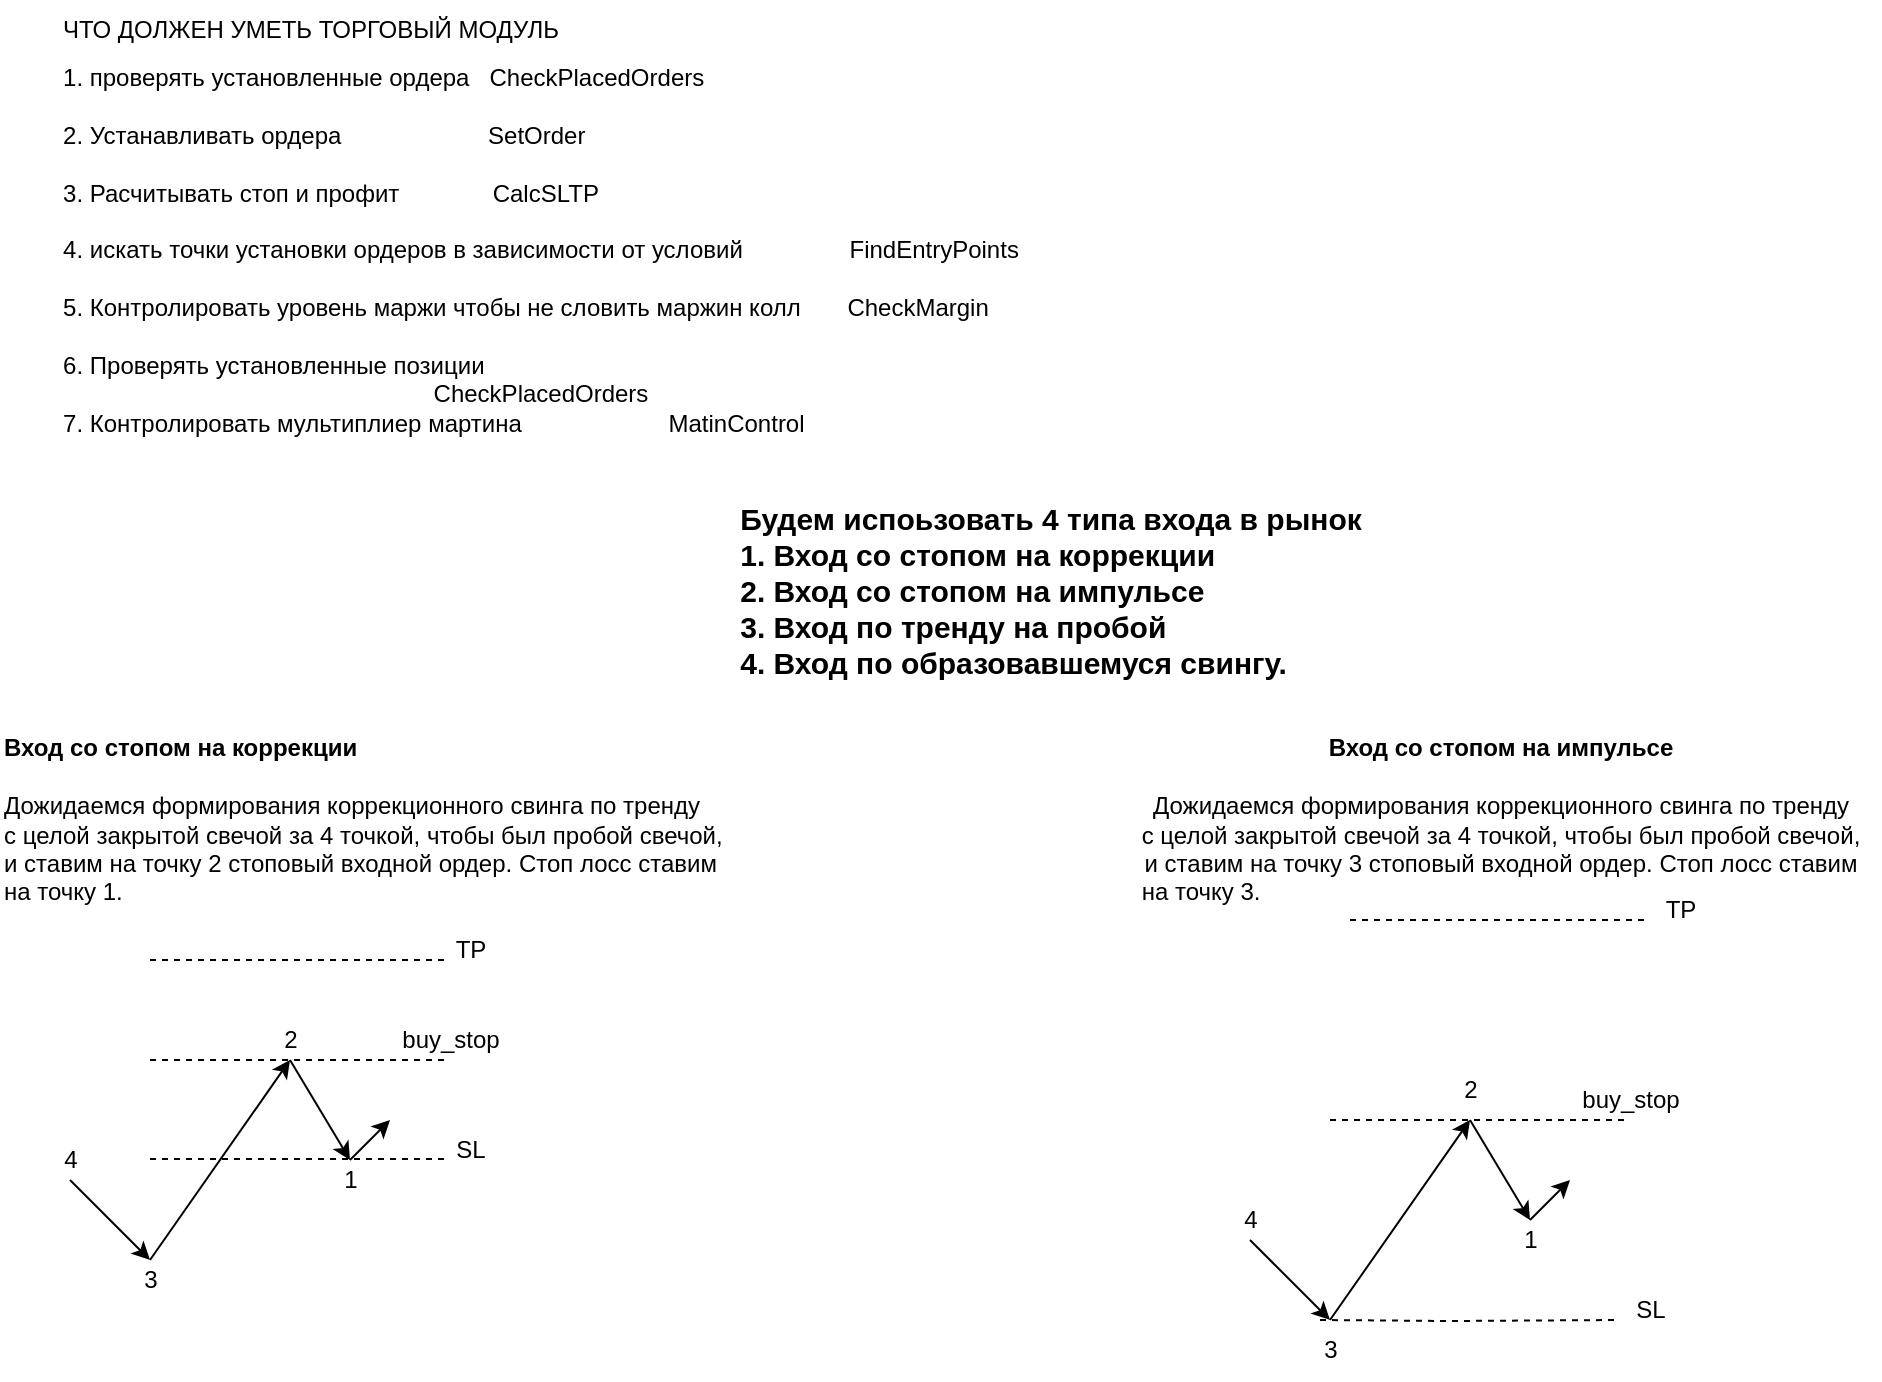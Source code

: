 <mxfile version="20.3.0" type="device"><diagram id="lNtQHk2m-TnNsp6rd72B" name="Page-1"><mxGraphModel dx="1422" dy="865" grid="1" gridSize="10" guides="1" tooltips="1" connect="1" arrows="1" fold="1" page="1" pageScale="1" pageWidth="1169" pageHeight="1654" math="0" shadow="0"><root><mxCell id="0"/><mxCell id="1" parent="0"/><mxCell id="7cWtniM6IjrWt-FYpDMh-1" value="&lt;div style=&quot;text-align: justify;&quot;&gt;&lt;span style=&quot;background-color: initial;&quot;&gt;1. проверять установленные ордера&amp;nbsp; &amp;nbsp;CheckPlacedOrders&lt;/span&gt;&lt;/div&gt;&lt;div style=&quot;text-align: justify;&quot;&gt;&lt;span style=&quot;background-color: initial;&quot;&gt;&lt;br&gt;&lt;/span&gt;&lt;/div&gt;&lt;div style=&quot;text-align: justify;&quot;&gt;&lt;span style=&quot;background-color: initial;&quot;&gt;2. Устанавливать ордера&amp;nbsp; &amp;nbsp; &amp;nbsp; &amp;nbsp; &amp;nbsp; &amp;nbsp; &amp;nbsp; &amp;nbsp; &amp;nbsp; &amp;nbsp; &amp;nbsp; SetOrder&lt;/span&gt;&lt;/div&gt;&lt;div style=&quot;text-align: justify;&quot;&gt;&lt;span style=&quot;background-color: initial;&quot;&gt;&lt;br&gt;&lt;/span&gt;&lt;/div&gt;&lt;div style=&quot;text-align: justify;&quot;&gt;&lt;span style=&quot;background-color: initial;&quot;&gt;3. Расчитывать стоп и профит&amp;nbsp; &amp;nbsp; &amp;nbsp; &amp;nbsp; &amp;nbsp; &amp;nbsp; &amp;nbsp; CalcSLTP&lt;/span&gt;&lt;/div&gt;&lt;div style=&quot;text-align: justify;&quot;&gt;&lt;span style=&quot;background-color: initial;&quot;&gt;&lt;br&gt;&lt;/span&gt;&lt;/div&gt;&lt;div style=&quot;text-align: justify;&quot;&gt;&lt;span style=&quot;background-color: initial;&quot;&gt;4. искать точки установки ордеров в зависимости от условий&amp;nbsp; &amp;nbsp; &amp;nbsp; &amp;nbsp; &amp;nbsp; &amp;nbsp; &amp;nbsp; &amp;nbsp; FindEntryPoints&lt;/span&gt;&lt;/div&gt;&lt;div style=&quot;text-align: justify;&quot;&gt;&lt;span style=&quot;background-color: initial;&quot;&gt;&lt;br&gt;&lt;/span&gt;&lt;/div&gt;&lt;div style=&quot;text-align: justify;&quot;&gt;&lt;span style=&quot;background-color: initial;&quot;&gt;5. Контролировать уровень маржи чтобы не словить маржин колл&amp;nbsp; &amp;nbsp; &amp;nbsp; &amp;nbsp;CheckMargin&lt;/span&gt;&lt;/div&gt;&lt;div style=&quot;text-align: justify;&quot;&gt;&lt;span style=&quot;background-color: initial;&quot;&gt;&lt;br&gt;&lt;/span&gt;&lt;/div&gt;&lt;div style=&quot;text-align: justify;&quot;&gt;&lt;span style=&quot;background-color: initial;&quot;&gt;6. Проверять установленные позиции&amp;nbsp; &amp;nbsp; &amp;nbsp; &amp;nbsp; &amp;nbsp; &amp;nbsp; &amp;nbsp; &amp;nbsp; &amp;nbsp; &amp;nbsp; &amp;nbsp; &amp;nbsp; &amp;nbsp; &amp;nbsp; &amp;nbsp; &amp;nbsp; &amp;nbsp; &amp;nbsp; &amp;nbsp; &amp;nbsp; &amp;nbsp; &amp;nbsp; &amp;nbsp; &amp;nbsp; &amp;nbsp; &amp;nbsp; &amp;nbsp; &amp;nbsp; &amp;nbsp; &amp;nbsp; &amp;nbsp; &amp;nbsp; &amp;nbsp; &amp;nbsp; &amp;nbsp;&amp;nbsp;&lt;/span&gt;&lt;/div&gt;&lt;span style=&quot;text-align: justify;&quot;&gt;CheckPlacedOrders&lt;br&gt;&lt;/span&gt;&lt;div style=&quot;text-align: justify;&quot;&gt;&lt;span style=&quot;background-color: initial;&quot;&gt;7. Контролировать мультиплиер мартина&amp;nbsp; &amp;nbsp; &amp;nbsp; &amp;nbsp; &amp;nbsp; &amp;nbsp; &amp;nbsp; &amp;nbsp; &amp;nbsp; &amp;nbsp; &amp;nbsp; MatinControl&lt;/span&gt;&lt;/div&gt;" style="text;html=1;align=center;verticalAlign=middle;resizable=0;points=[];autosize=1;strokeColor=none;fillColor=none;" parent="1" vertex="1"><mxGeometry x="40" y="75" width="500" height="200" as="geometry"/></mxCell><mxCell id="7cWtniM6IjrWt-FYpDMh-4" value="ЧТО ДОЛЖЕН УМЕТЬ ТОРГОВЫЙ МОДУЛЬ" style="text;html=1;align=center;verticalAlign=middle;resizable=0;points=[];autosize=1;strokeColor=none;fillColor=none;" parent="1" vertex="1"><mxGeometry x="40" y="50" width="270" height="30" as="geometry"/></mxCell><mxCell id="M6HAwskS6RdRtjqbSNsx-1" value="&lt;div style=&quot;text-align: justify; font-size: 15px;&quot;&gt;&lt;span style=&quot;background-color: initial; font-size: 15px;&quot;&gt;Будем испоьзовать 4 типа входа в рынок&lt;/span&gt;&lt;/div&gt;&lt;div style=&quot;text-align: justify; font-size: 15px;&quot;&gt;&lt;span style=&quot;background-color: initial; font-size: 15px;&quot;&gt;1. Вход со стопом на коррекции&lt;/span&gt;&lt;/div&gt;&lt;div style=&quot;text-align: justify; font-size: 15px;&quot;&gt;&lt;span style=&quot;background-color: initial; font-size: 15px;&quot;&gt;2. Вход со стопом на импульсе&lt;/span&gt;&lt;/div&gt;&lt;div style=&quot;text-align: justify; font-size: 15px;&quot;&gt;&lt;span style=&quot;background-color: initial; font-size: 15px;&quot;&gt;3. Вход по тренду на пробой&lt;/span&gt;&lt;/div&gt;&lt;div style=&quot;text-align: justify; font-size: 15px;&quot;&gt;&lt;span style=&quot;background-color: initial; font-size: 15px;&quot;&gt;4. Вход по образовавшемуся свингу.&lt;/span&gt;&lt;/div&gt;" style="text;html=1;align=center;verticalAlign=middle;resizable=0;points=[];autosize=1;strokeColor=none;fillColor=none;fontSize=15;fontStyle=1" vertex="1" parent="1"><mxGeometry x="380" y="295" width="330" height="100" as="geometry"/></mxCell><mxCell id="M6HAwskS6RdRtjqbSNsx-2" value="&lt;b&gt;Вход со стопом на коррекции&lt;br&gt;&lt;/b&gt;&lt;br&gt;Дожидаемся формирования коррекционного свинга по тренду&lt;br&gt;с целой закрытой свечой за 4 точкой, чтобы был пробой свечой,&lt;br&gt;и ставим на точку 2 стоповый входной ордер. Стоп лосс ставим&lt;br&gt;на точку 1." style="text;html=1;align=left;verticalAlign=middle;resizable=0;points=[];autosize=1;strokeColor=none;fillColor=none;" vertex="1" parent="1"><mxGeometry x="20" y="410" width="380" height="100" as="geometry"/></mxCell><mxCell id="M6HAwskS6RdRtjqbSNsx-4" value="" style="endArrow=classic;html=1;rounded=0;" edge="1" parent="1"><mxGeometry width="50" height="50" relative="1" as="geometry"><mxPoint x="165" y="580" as="sourcePoint"/><mxPoint x="195" y="630" as="targetPoint"/></mxGeometry></mxCell><mxCell id="M6HAwskS6RdRtjqbSNsx-5" value="" style="endArrow=classic;html=1;rounded=0;" edge="1" parent="1"><mxGeometry width="50" height="50" relative="1" as="geometry"><mxPoint x="95" y="680" as="sourcePoint"/><mxPoint x="165" y="580" as="targetPoint"/></mxGeometry></mxCell><mxCell id="M6HAwskS6RdRtjqbSNsx-6" value="" style="endArrow=classic;html=1;rounded=0;" edge="1" parent="1"><mxGeometry width="50" height="50" relative="1" as="geometry"><mxPoint x="55" y="640" as="sourcePoint"/><mxPoint x="95" y="680" as="targetPoint"/></mxGeometry></mxCell><mxCell id="M6HAwskS6RdRtjqbSNsx-7" value="4" style="text;html=1;align=center;verticalAlign=middle;resizable=0;points=[];autosize=1;strokeColor=none;fillColor=none;" vertex="1" parent="1"><mxGeometry x="40" y="615" width="30" height="30" as="geometry"/></mxCell><mxCell id="M6HAwskS6RdRtjqbSNsx-8" value="3" style="text;html=1;align=center;verticalAlign=middle;resizable=0;points=[];autosize=1;strokeColor=none;fillColor=none;" vertex="1" parent="1"><mxGeometry x="80" y="675" width="30" height="30" as="geometry"/></mxCell><mxCell id="M6HAwskS6RdRtjqbSNsx-9" value="2" style="text;html=1;align=center;verticalAlign=middle;resizable=0;points=[];autosize=1;strokeColor=none;fillColor=none;" vertex="1" parent="1"><mxGeometry x="150" y="555" width="30" height="30" as="geometry"/></mxCell><mxCell id="M6HAwskS6RdRtjqbSNsx-10" value="1" style="text;html=1;align=center;verticalAlign=middle;resizable=0;points=[];autosize=1;strokeColor=none;fillColor=none;" vertex="1" parent="1"><mxGeometry x="180" y="625" width="30" height="30" as="geometry"/></mxCell><mxCell id="M6HAwskS6RdRtjqbSNsx-11" value="" style="endArrow=classic;html=1;rounded=0;" edge="1" parent="1"><mxGeometry width="50" height="50" relative="1" as="geometry"><mxPoint x="195" y="630" as="sourcePoint"/><mxPoint x="215" y="610" as="targetPoint"/></mxGeometry></mxCell><mxCell id="M6HAwskS6RdRtjqbSNsx-12" value="" style="endArrow=none;dashed=1;html=1;rounded=0;" edge="1" parent="1"><mxGeometry width="50" height="50" relative="1" as="geometry"><mxPoint x="95" y="580" as="sourcePoint"/><mxPoint x="245" y="580" as="targetPoint"/></mxGeometry></mxCell><mxCell id="M6HAwskS6RdRtjqbSNsx-13" value="buy_stop" style="text;html=1;align=center;verticalAlign=middle;resizable=0;points=[];autosize=1;strokeColor=none;fillColor=none;" vertex="1" parent="1"><mxGeometry x="210" y="555" width="70" height="30" as="geometry"/></mxCell><mxCell id="M6HAwskS6RdRtjqbSNsx-15" value="" style="endArrow=none;dashed=1;html=1;rounded=0;" edge="1" parent="1"><mxGeometry width="50" height="50" relative="1" as="geometry"><mxPoint x="95" y="629.5" as="sourcePoint"/><mxPoint x="245" y="629.5" as="targetPoint"/></mxGeometry></mxCell><mxCell id="M6HAwskS6RdRtjqbSNsx-17" value="SL" style="text;html=1;align=center;verticalAlign=middle;resizable=0;points=[];autosize=1;strokeColor=none;fillColor=none;" vertex="1" parent="1"><mxGeometry x="235" y="610" width="40" height="30" as="geometry"/></mxCell><mxCell id="M6HAwskS6RdRtjqbSNsx-20" value="" style="endArrow=none;dashed=1;html=1;rounded=0;" edge="1" parent="1"><mxGeometry width="50" height="50" relative="1" as="geometry"><mxPoint x="95" y="530" as="sourcePoint"/><mxPoint x="245" y="530" as="targetPoint"/></mxGeometry></mxCell><mxCell id="M6HAwskS6RdRtjqbSNsx-22" value="TP" style="text;html=1;align=center;verticalAlign=middle;resizable=0;points=[];autosize=1;strokeColor=none;fillColor=none;" vertex="1" parent="1"><mxGeometry x="235" y="510" width="40" height="30" as="geometry"/></mxCell><mxCell id="M6HAwskS6RdRtjqbSNsx-23" value="&lt;b style=&quot;text-align: left;&quot;&gt;Вход со стопом на импульсе&lt;br&gt;&lt;/b&gt;&lt;br style=&quot;text-align: left;&quot;&gt;&lt;span style=&quot;text-align: left;&quot;&gt;Дожидаемся формирования коррекционного свинга по тренду&lt;/span&gt;&lt;br style=&quot;text-align: left;&quot;&gt;&lt;span style=&quot;text-align: left;&quot;&gt;с целой закрытой свечой за 4 точкой, чтобы был пробой свечой,&lt;/span&gt;&lt;br style=&quot;text-align: left;&quot;&gt;&lt;span style=&quot;text-align: left;&quot;&gt;и ставим на точку 3 стоповый входной ордер. Стоп лосс ставим&lt;/span&gt;&lt;br style=&quot;text-align: left;&quot;&gt;&lt;div style=&quot;text-align: justify;&quot;&gt;&lt;span style=&quot;text-align: left; background-color: initial;&quot;&gt;на точку 3.&lt;/span&gt;&lt;/div&gt;" style="text;html=1;align=center;verticalAlign=middle;resizable=0;points=[];autosize=1;strokeColor=none;fillColor=none;fontSize=12;" vertex="1" parent="1"><mxGeometry x="580" y="410" width="380" height="100" as="geometry"/></mxCell><mxCell id="M6HAwskS6RdRtjqbSNsx-24" value="" style="endArrow=classic;html=1;rounded=0;" edge="1" parent="1"><mxGeometry width="50" height="50" relative="1" as="geometry"><mxPoint x="755" y="610" as="sourcePoint"/><mxPoint x="785" y="660" as="targetPoint"/></mxGeometry></mxCell><mxCell id="M6HAwskS6RdRtjqbSNsx-25" value="" style="endArrow=classic;html=1;rounded=0;" edge="1" parent="1"><mxGeometry width="50" height="50" relative="1" as="geometry"><mxPoint x="685" y="710" as="sourcePoint"/><mxPoint x="755" y="610" as="targetPoint"/></mxGeometry></mxCell><mxCell id="M6HAwskS6RdRtjqbSNsx-26" value="" style="endArrow=classic;html=1;rounded=0;" edge="1" parent="1"><mxGeometry width="50" height="50" relative="1" as="geometry"><mxPoint x="645" y="670" as="sourcePoint"/><mxPoint x="685" y="710" as="targetPoint"/></mxGeometry></mxCell><mxCell id="M6HAwskS6RdRtjqbSNsx-27" value="4" style="text;html=1;align=center;verticalAlign=middle;resizable=0;points=[];autosize=1;strokeColor=none;fillColor=none;" vertex="1" parent="1"><mxGeometry x="630" y="645" width="30" height="30" as="geometry"/></mxCell><mxCell id="M6HAwskS6RdRtjqbSNsx-28" value="2" style="text;html=1;align=center;verticalAlign=middle;resizable=0;points=[];autosize=1;strokeColor=none;fillColor=none;" vertex="1" parent="1"><mxGeometry x="740" y="580" width="30" height="30" as="geometry"/></mxCell><mxCell id="M6HAwskS6RdRtjqbSNsx-29" value="1" style="text;html=1;align=center;verticalAlign=middle;resizable=0;points=[];autosize=1;strokeColor=none;fillColor=none;" vertex="1" parent="1"><mxGeometry x="770" y="655" width="30" height="30" as="geometry"/></mxCell><mxCell id="M6HAwskS6RdRtjqbSNsx-30" value="" style="endArrow=classic;html=1;rounded=0;" edge="1" parent="1"><mxGeometry width="50" height="50" relative="1" as="geometry"><mxPoint x="785" y="660" as="sourcePoint"/><mxPoint x="805" y="640" as="targetPoint"/></mxGeometry></mxCell><mxCell id="M6HAwskS6RdRtjqbSNsx-31" value="" style="endArrow=none;dashed=1;html=1;rounded=0;" edge="1" parent="1"><mxGeometry width="50" height="50" relative="1" as="geometry"><mxPoint x="685" y="610" as="sourcePoint"/><mxPoint x="835" y="610" as="targetPoint"/></mxGeometry></mxCell><mxCell id="M6HAwskS6RdRtjqbSNsx-32" value="buy_stop" style="text;html=1;align=center;verticalAlign=middle;resizable=0;points=[];autosize=1;strokeColor=none;fillColor=none;" vertex="1" parent="1"><mxGeometry x="800" y="585" width="70" height="30" as="geometry"/></mxCell><mxCell id="M6HAwskS6RdRtjqbSNsx-34" value="SL" style="text;html=1;align=center;verticalAlign=middle;resizable=0;points=[];autosize=1;strokeColor=none;fillColor=none;" vertex="1" parent="1"><mxGeometry x="825" y="690" width="40" height="30" as="geometry"/></mxCell><mxCell id="M6HAwskS6RdRtjqbSNsx-35" value="" style="endArrow=none;dashed=1;html=1;rounded=0;" edge="1" parent="1"><mxGeometry width="50" height="50" relative="1" as="geometry"><mxPoint x="695" y="510" as="sourcePoint"/><mxPoint x="845" y="510" as="targetPoint"/></mxGeometry></mxCell><mxCell id="M6HAwskS6RdRtjqbSNsx-36" value="3" style="text;html=1;align=center;verticalAlign=middle;resizable=0;points=[];autosize=1;strokeColor=none;fillColor=none;" vertex="1" parent="1"><mxGeometry x="670" y="710" width="30" height="30" as="geometry"/></mxCell><mxCell id="M6HAwskS6RdRtjqbSNsx-37" value="" style="endArrow=none;dashed=1;html=1;rounded=0;" edge="1" parent="1"><mxGeometry width="50" height="50" relative="1" as="geometry"><mxPoint x="680" y="710" as="sourcePoint"/><mxPoint x="830" y="710" as="targetPoint"/><Array as="points"><mxPoint x="745" y="710.5"/></Array></mxGeometry></mxCell><mxCell id="M6HAwskS6RdRtjqbSNsx-38" value="TP" style="text;html=1;align=center;verticalAlign=middle;resizable=0;points=[];autosize=1;strokeColor=none;fillColor=none;" vertex="1" parent="1"><mxGeometry x="840" y="490" width="40" height="30" as="geometry"/></mxCell></root></mxGraphModel></diagram></mxfile>
